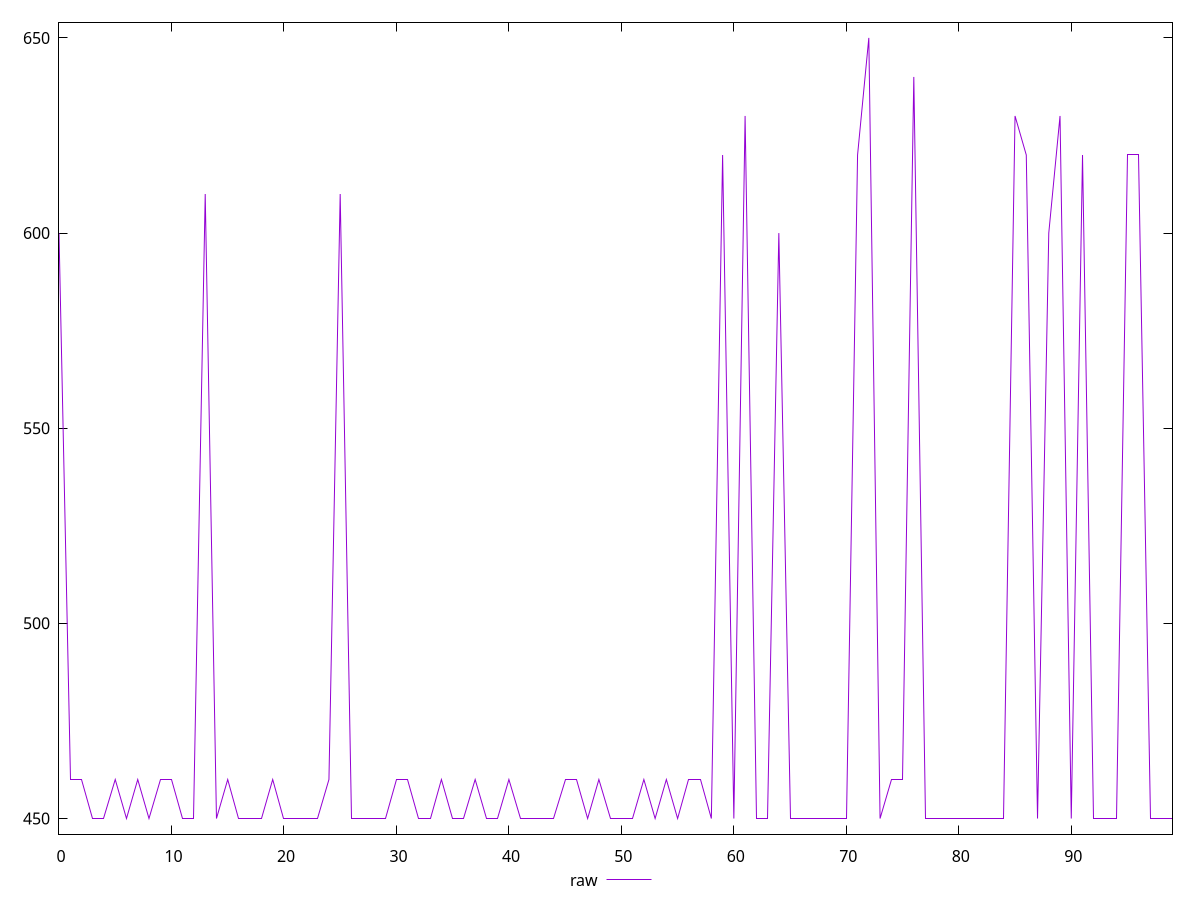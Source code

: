 reset

$raw <<EOF
0 600
1 460
2 460
3 450
4 450
5 460
6 450
7 460
8 450
9 460
10 460
11 450
12 450
13 610
14 450
15 460
16 450
17 450
18 450
19 460
20 450
21 450
22 450
23 450
24 460
25 610
26 450
27 450
28 450
29 450
30 460
31 460
32 450
33 450
34 460
35 450
36 450
37 460
38 450
39 450
40 460
41 450
42 450
43 450
44 450
45 460
46 460
47 450
48 460
49 450
50 450
51 450
52 460
53 450
54 460
55 450
56 460
57 460
58 450
59 620
60 450
61 630
62 450
63 450
64 600
65 450
66 450
67 450
68 450
69 450
70 450
71 620
72 650
73 450
74 460
75 460
76 640
77 450
78 450
79 450
80 450
81 450
82 450
83 450
84 450
85 630
86 620
87 450
88 600
89 630
90 450
91 620
92 450
93 450
94 450
95 620
96 620
97 450
98 450
99 450
EOF

set key outside below
set xrange [0:99]
set yrange [446:654]
set trange [446:654]
set terminal svg size 640, 500 enhanced background rgb 'white'
set output "report_00018_2021-02-10T15-25-16.877Z/uses-webp-images/samples/pages+cached+noadtech/raw/values.svg"

plot $raw title "raw" with line

reset
